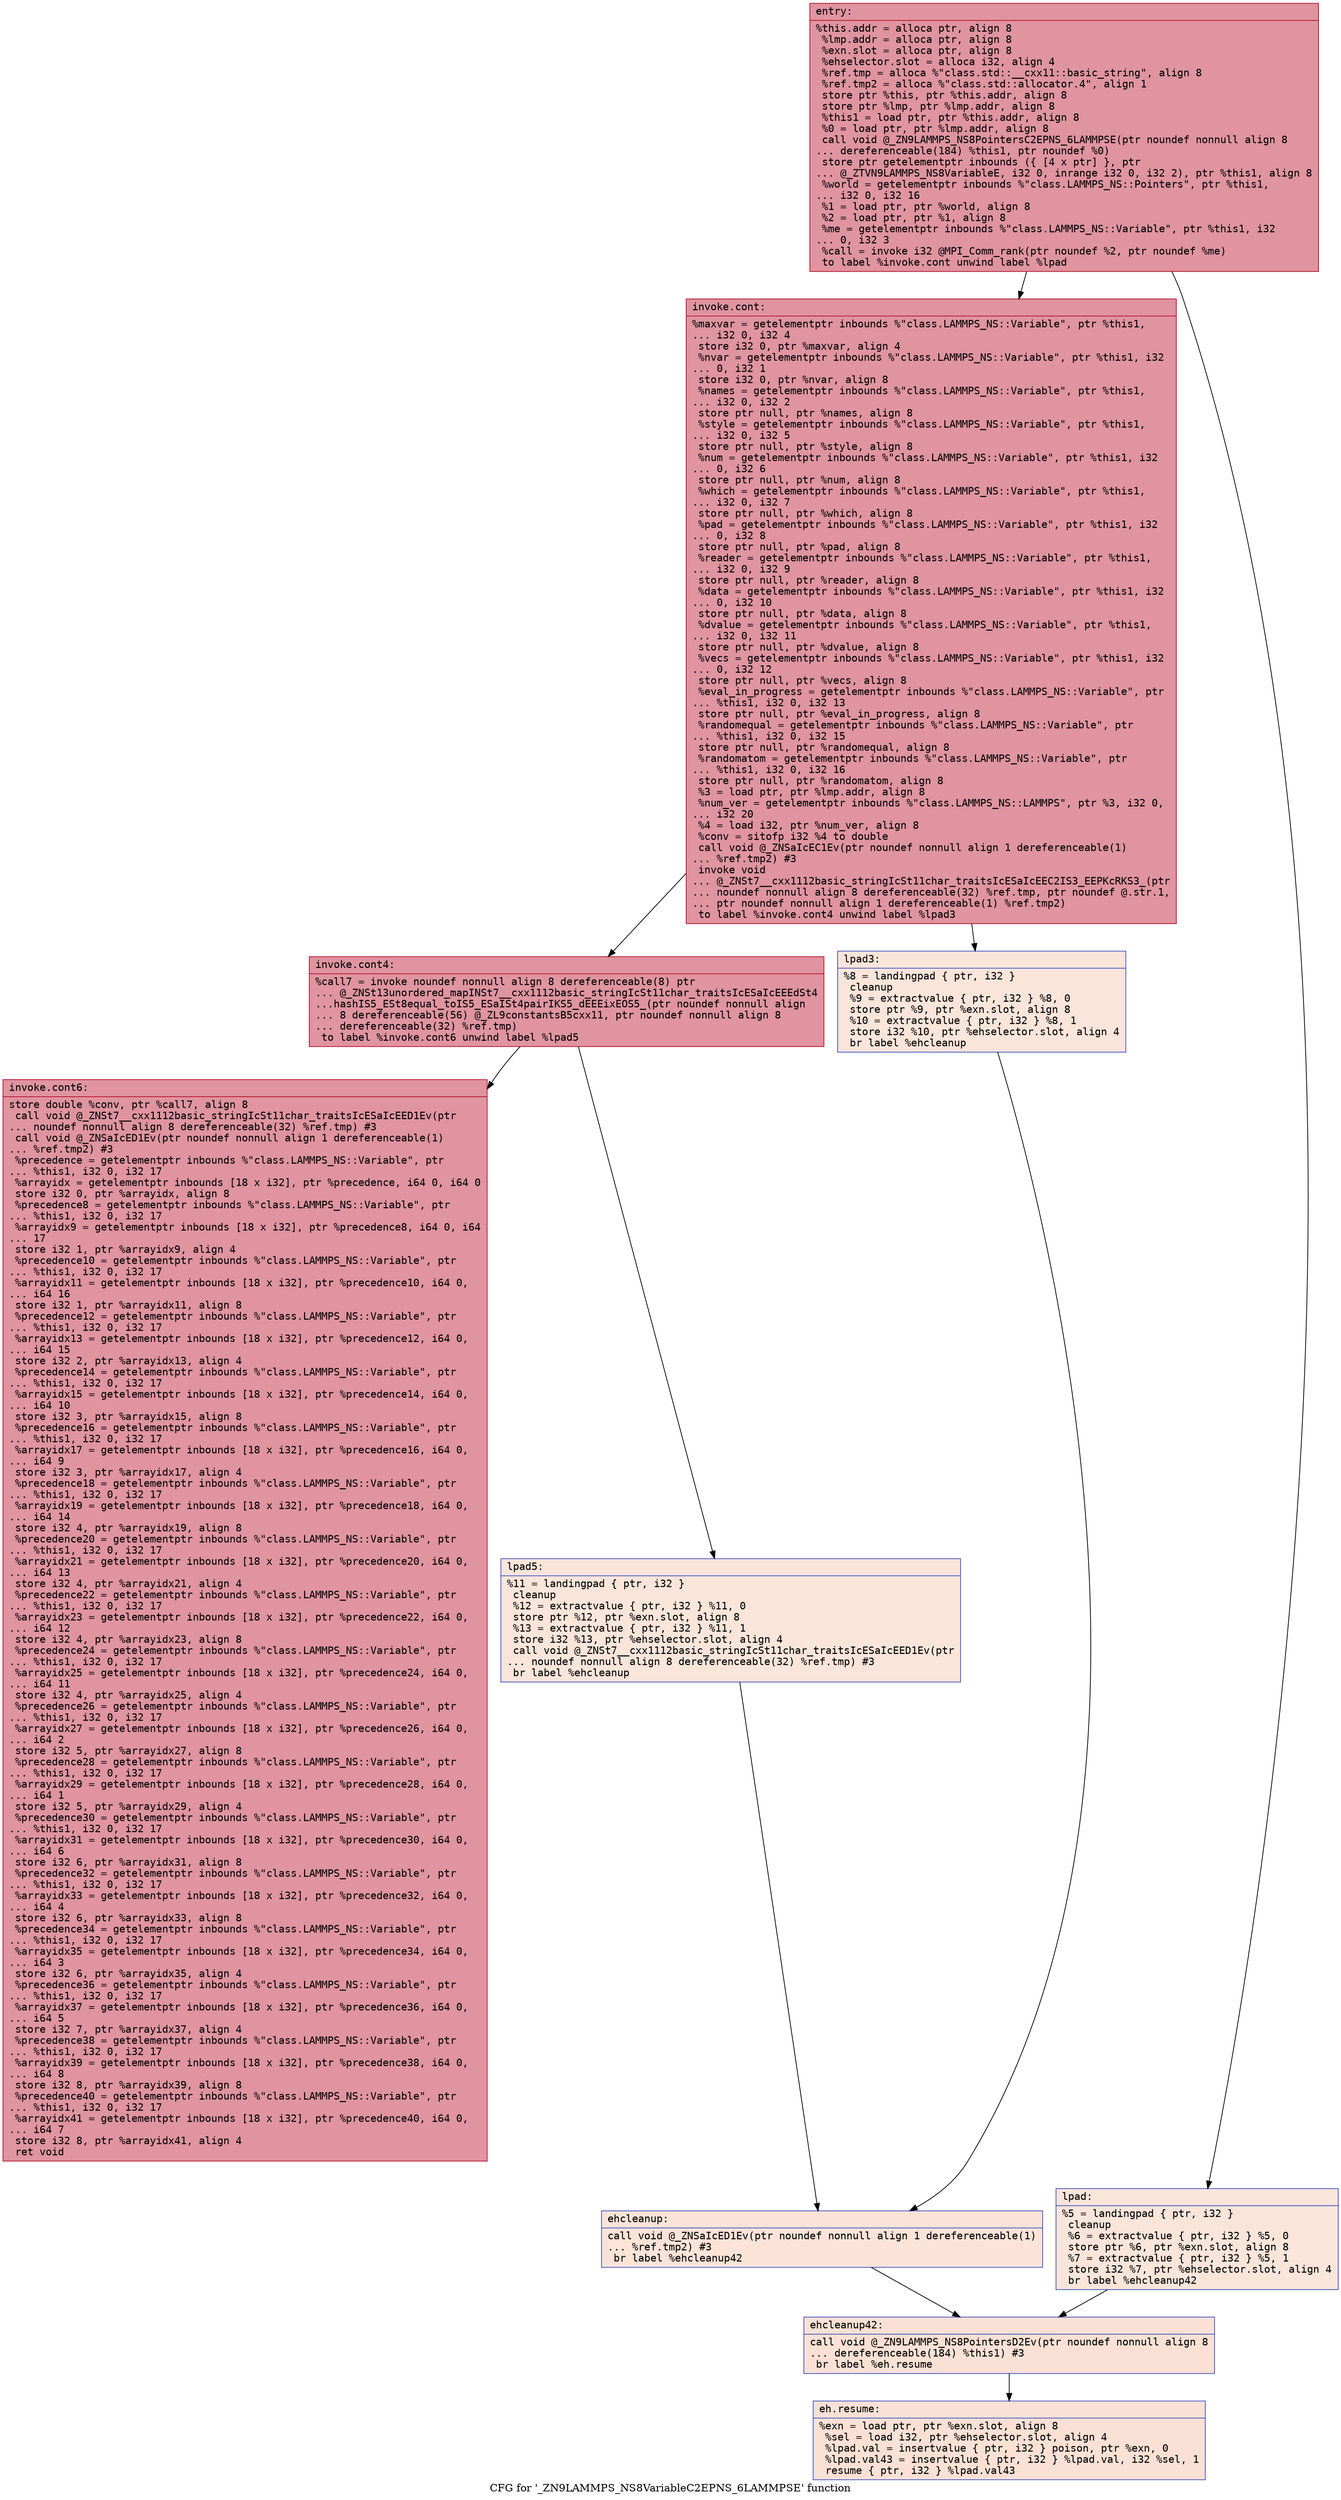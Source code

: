 digraph "CFG for '_ZN9LAMMPS_NS8VariableC2EPNS_6LAMMPSE' function" {
	label="CFG for '_ZN9LAMMPS_NS8VariableC2EPNS_6LAMMPSE' function";

	Node0x556bfe1215e0 [shape=record,color="#b70d28ff", style=filled, fillcolor="#b70d2870" fontname="Courier",label="{entry:\l|  %this.addr = alloca ptr, align 8\l  %lmp.addr = alloca ptr, align 8\l  %exn.slot = alloca ptr, align 8\l  %ehselector.slot = alloca i32, align 4\l  %ref.tmp = alloca %\"class.std::__cxx11::basic_string\", align 8\l  %ref.tmp2 = alloca %\"class.std::allocator.4\", align 1\l  store ptr %this, ptr %this.addr, align 8\l  store ptr %lmp, ptr %lmp.addr, align 8\l  %this1 = load ptr, ptr %this.addr, align 8\l  %0 = load ptr, ptr %lmp.addr, align 8\l  call void @_ZN9LAMMPS_NS8PointersC2EPNS_6LAMMPSE(ptr noundef nonnull align 8\l... dereferenceable(184) %this1, ptr noundef %0)\l  store ptr getelementptr inbounds (\{ [4 x ptr] \}, ptr\l... @_ZTVN9LAMMPS_NS8VariableE, i32 0, inrange i32 0, i32 2), ptr %this1, align 8\l  %world = getelementptr inbounds %\"class.LAMMPS_NS::Pointers\", ptr %this1,\l... i32 0, i32 16\l  %1 = load ptr, ptr %world, align 8\l  %2 = load ptr, ptr %1, align 8\l  %me = getelementptr inbounds %\"class.LAMMPS_NS::Variable\", ptr %this1, i32\l... 0, i32 3\l  %call = invoke i32 @MPI_Comm_rank(ptr noundef %2, ptr noundef %me)\l          to label %invoke.cont unwind label %lpad\l}"];
	Node0x556bfe1215e0 -> Node0x556bfe1220a0[tooltip="entry -> invoke.cont\nProbability 100.00%" ];
	Node0x556bfe1215e0 -> Node0x556bfe1214c0[tooltip="entry -> lpad\nProbability 0.00%" ];
	Node0x556bfe1220a0 [shape=record,color="#b70d28ff", style=filled, fillcolor="#b70d2870" fontname="Courier",label="{invoke.cont:\l|  %maxvar = getelementptr inbounds %\"class.LAMMPS_NS::Variable\", ptr %this1,\l... i32 0, i32 4\l  store i32 0, ptr %maxvar, align 4\l  %nvar = getelementptr inbounds %\"class.LAMMPS_NS::Variable\", ptr %this1, i32\l... 0, i32 1\l  store i32 0, ptr %nvar, align 8\l  %names = getelementptr inbounds %\"class.LAMMPS_NS::Variable\", ptr %this1,\l... i32 0, i32 2\l  store ptr null, ptr %names, align 8\l  %style = getelementptr inbounds %\"class.LAMMPS_NS::Variable\", ptr %this1,\l... i32 0, i32 5\l  store ptr null, ptr %style, align 8\l  %num = getelementptr inbounds %\"class.LAMMPS_NS::Variable\", ptr %this1, i32\l... 0, i32 6\l  store ptr null, ptr %num, align 8\l  %which = getelementptr inbounds %\"class.LAMMPS_NS::Variable\", ptr %this1,\l... i32 0, i32 7\l  store ptr null, ptr %which, align 8\l  %pad = getelementptr inbounds %\"class.LAMMPS_NS::Variable\", ptr %this1, i32\l... 0, i32 8\l  store ptr null, ptr %pad, align 8\l  %reader = getelementptr inbounds %\"class.LAMMPS_NS::Variable\", ptr %this1,\l... i32 0, i32 9\l  store ptr null, ptr %reader, align 8\l  %data = getelementptr inbounds %\"class.LAMMPS_NS::Variable\", ptr %this1, i32\l... 0, i32 10\l  store ptr null, ptr %data, align 8\l  %dvalue = getelementptr inbounds %\"class.LAMMPS_NS::Variable\", ptr %this1,\l... i32 0, i32 11\l  store ptr null, ptr %dvalue, align 8\l  %vecs = getelementptr inbounds %\"class.LAMMPS_NS::Variable\", ptr %this1, i32\l... 0, i32 12\l  store ptr null, ptr %vecs, align 8\l  %eval_in_progress = getelementptr inbounds %\"class.LAMMPS_NS::Variable\", ptr\l... %this1, i32 0, i32 13\l  store ptr null, ptr %eval_in_progress, align 8\l  %randomequal = getelementptr inbounds %\"class.LAMMPS_NS::Variable\", ptr\l... %this1, i32 0, i32 15\l  store ptr null, ptr %randomequal, align 8\l  %randomatom = getelementptr inbounds %\"class.LAMMPS_NS::Variable\", ptr\l... %this1, i32 0, i32 16\l  store ptr null, ptr %randomatom, align 8\l  %3 = load ptr, ptr %lmp.addr, align 8\l  %num_ver = getelementptr inbounds %\"class.LAMMPS_NS::LAMMPS\", ptr %3, i32 0,\l... i32 20\l  %4 = load i32, ptr %num_ver, align 8\l  %conv = sitofp i32 %4 to double\l  call void @_ZNSaIcEC1Ev(ptr noundef nonnull align 1 dereferenceable(1)\l... %ref.tmp2) #3\l  invoke void\l... @_ZNSt7__cxx1112basic_stringIcSt11char_traitsIcESaIcEEC2IS3_EEPKcRKS3_(ptr\l... noundef nonnull align 8 dereferenceable(32) %ref.tmp, ptr noundef @.str.1,\l... ptr noundef nonnull align 1 dereferenceable(1) %ref.tmp2)\l          to label %invoke.cont4 unwind label %lpad3\l}"];
	Node0x556bfe1220a0 -> Node0x556bfe1243c0[tooltip="invoke.cont -> invoke.cont4\nProbability 100.00%" ];
	Node0x556bfe1220a0 -> Node0x556bfe124440[tooltip="invoke.cont -> lpad3\nProbability 0.00%" ];
	Node0x556bfe1243c0 [shape=record,color="#b70d28ff", style=filled, fillcolor="#b70d2870" fontname="Courier",label="{invoke.cont4:\l|  %call7 = invoke noundef nonnull align 8 dereferenceable(8) ptr\l... @_ZNSt13unordered_mapINSt7__cxx1112basic_stringIcSt11char_traitsIcESaIcEEEdSt4\l...hashIS5_ESt8equal_toIS5_ESaISt4pairIKS5_dEEEixEOS5_(ptr noundef nonnull align\l... 8 dereferenceable(56) @_ZL9constantsB5cxx11, ptr noundef nonnull align 8\l... dereferenceable(32) %ref.tmp)\l          to label %invoke.cont6 unwind label %lpad5\l}"];
	Node0x556bfe1243c0 -> Node0x556bfe124370[tooltip="invoke.cont4 -> invoke.cont6\nProbability 100.00%" ];
	Node0x556bfe1243c0 -> Node0x556bfe124640[tooltip="invoke.cont4 -> lpad5\nProbability 0.00%" ];
	Node0x556bfe124370 [shape=record,color="#b70d28ff", style=filled, fillcolor="#b70d2870" fontname="Courier",label="{invoke.cont6:\l|  store double %conv, ptr %call7, align 8\l  call void @_ZNSt7__cxx1112basic_stringIcSt11char_traitsIcESaIcEED1Ev(ptr\l... noundef nonnull align 8 dereferenceable(32) %ref.tmp) #3\l  call void @_ZNSaIcED1Ev(ptr noundef nonnull align 1 dereferenceable(1)\l... %ref.tmp2) #3\l  %precedence = getelementptr inbounds %\"class.LAMMPS_NS::Variable\", ptr\l... %this1, i32 0, i32 17\l  %arrayidx = getelementptr inbounds [18 x i32], ptr %precedence, i64 0, i64 0\l  store i32 0, ptr %arrayidx, align 8\l  %precedence8 = getelementptr inbounds %\"class.LAMMPS_NS::Variable\", ptr\l... %this1, i32 0, i32 17\l  %arrayidx9 = getelementptr inbounds [18 x i32], ptr %precedence8, i64 0, i64\l... 17\l  store i32 1, ptr %arrayidx9, align 4\l  %precedence10 = getelementptr inbounds %\"class.LAMMPS_NS::Variable\", ptr\l... %this1, i32 0, i32 17\l  %arrayidx11 = getelementptr inbounds [18 x i32], ptr %precedence10, i64 0,\l... i64 16\l  store i32 1, ptr %arrayidx11, align 8\l  %precedence12 = getelementptr inbounds %\"class.LAMMPS_NS::Variable\", ptr\l... %this1, i32 0, i32 17\l  %arrayidx13 = getelementptr inbounds [18 x i32], ptr %precedence12, i64 0,\l... i64 15\l  store i32 2, ptr %arrayidx13, align 4\l  %precedence14 = getelementptr inbounds %\"class.LAMMPS_NS::Variable\", ptr\l... %this1, i32 0, i32 17\l  %arrayidx15 = getelementptr inbounds [18 x i32], ptr %precedence14, i64 0,\l... i64 10\l  store i32 3, ptr %arrayidx15, align 8\l  %precedence16 = getelementptr inbounds %\"class.LAMMPS_NS::Variable\", ptr\l... %this1, i32 0, i32 17\l  %arrayidx17 = getelementptr inbounds [18 x i32], ptr %precedence16, i64 0,\l... i64 9\l  store i32 3, ptr %arrayidx17, align 4\l  %precedence18 = getelementptr inbounds %\"class.LAMMPS_NS::Variable\", ptr\l... %this1, i32 0, i32 17\l  %arrayidx19 = getelementptr inbounds [18 x i32], ptr %precedence18, i64 0,\l... i64 14\l  store i32 4, ptr %arrayidx19, align 8\l  %precedence20 = getelementptr inbounds %\"class.LAMMPS_NS::Variable\", ptr\l... %this1, i32 0, i32 17\l  %arrayidx21 = getelementptr inbounds [18 x i32], ptr %precedence20, i64 0,\l... i64 13\l  store i32 4, ptr %arrayidx21, align 4\l  %precedence22 = getelementptr inbounds %\"class.LAMMPS_NS::Variable\", ptr\l... %this1, i32 0, i32 17\l  %arrayidx23 = getelementptr inbounds [18 x i32], ptr %precedence22, i64 0,\l... i64 12\l  store i32 4, ptr %arrayidx23, align 8\l  %precedence24 = getelementptr inbounds %\"class.LAMMPS_NS::Variable\", ptr\l... %this1, i32 0, i32 17\l  %arrayidx25 = getelementptr inbounds [18 x i32], ptr %precedence24, i64 0,\l... i64 11\l  store i32 4, ptr %arrayidx25, align 4\l  %precedence26 = getelementptr inbounds %\"class.LAMMPS_NS::Variable\", ptr\l... %this1, i32 0, i32 17\l  %arrayidx27 = getelementptr inbounds [18 x i32], ptr %precedence26, i64 0,\l... i64 2\l  store i32 5, ptr %arrayidx27, align 8\l  %precedence28 = getelementptr inbounds %\"class.LAMMPS_NS::Variable\", ptr\l... %this1, i32 0, i32 17\l  %arrayidx29 = getelementptr inbounds [18 x i32], ptr %precedence28, i64 0,\l... i64 1\l  store i32 5, ptr %arrayidx29, align 4\l  %precedence30 = getelementptr inbounds %\"class.LAMMPS_NS::Variable\", ptr\l... %this1, i32 0, i32 17\l  %arrayidx31 = getelementptr inbounds [18 x i32], ptr %precedence30, i64 0,\l... i64 6\l  store i32 6, ptr %arrayidx31, align 8\l  %precedence32 = getelementptr inbounds %\"class.LAMMPS_NS::Variable\", ptr\l... %this1, i32 0, i32 17\l  %arrayidx33 = getelementptr inbounds [18 x i32], ptr %precedence32, i64 0,\l... i64 4\l  store i32 6, ptr %arrayidx33, align 8\l  %precedence34 = getelementptr inbounds %\"class.LAMMPS_NS::Variable\", ptr\l... %this1, i32 0, i32 17\l  %arrayidx35 = getelementptr inbounds [18 x i32], ptr %precedence34, i64 0,\l... i64 3\l  store i32 6, ptr %arrayidx35, align 4\l  %precedence36 = getelementptr inbounds %\"class.LAMMPS_NS::Variable\", ptr\l... %this1, i32 0, i32 17\l  %arrayidx37 = getelementptr inbounds [18 x i32], ptr %precedence36, i64 0,\l... i64 5\l  store i32 7, ptr %arrayidx37, align 4\l  %precedence38 = getelementptr inbounds %\"class.LAMMPS_NS::Variable\", ptr\l... %this1, i32 0, i32 17\l  %arrayidx39 = getelementptr inbounds [18 x i32], ptr %precedence38, i64 0,\l... i64 8\l  store i32 8, ptr %arrayidx39, align 8\l  %precedence40 = getelementptr inbounds %\"class.LAMMPS_NS::Variable\", ptr\l... %this1, i32 0, i32 17\l  %arrayidx41 = getelementptr inbounds [18 x i32], ptr %precedence40, i64 0,\l... i64 7\l  store i32 8, ptr %arrayidx41, align 4\l  ret void\l}"];
	Node0x556bfe1214c0 [shape=record,color="#3d50c3ff", style=filled, fillcolor="#f4c5ad70" fontname="Courier",label="{lpad:\l|  %5 = landingpad \{ ptr, i32 \}\l          cleanup\l  %6 = extractvalue \{ ptr, i32 \} %5, 0\l  store ptr %6, ptr %exn.slot, align 8\l  %7 = extractvalue \{ ptr, i32 \} %5, 1\l  store i32 %7, ptr %ehselector.slot, align 4\l  br label %ehcleanup42\l}"];
	Node0x556bfe1214c0 -> Node0x556bfe128130[tooltip="lpad -> ehcleanup42\nProbability 100.00%" ];
	Node0x556bfe124440 [shape=record,color="#3d50c3ff", style=filled, fillcolor="#f4c5ad70" fontname="Courier",label="{lpad3:\l|  %8 = landingpad \{ ptr, i32 \}\l          cleanup\l  %9 = extractvalue \{ ptr, i32 \} %8, 0\l  store ptr %9, ptr %exn.slot, align 8\l  %10 = extractvalue \{ ptr, i32 \} %8, 1\l  store i32 %10, ptr %ehselector.slot, align 4\l  br label %ehcleanup\l}"];
	Node0x556bfe124440 -> Node0x556bfe128490[tooltip="lpad3 -> ehcleanup\nProbability 100.00%" ];
	Node0x556bfe124640 [shape=record,color="#3d50c3ff", style=filled, fillcolor="#f4c5ad70" fontname="Courier",label="{lpad5:\l|  %11 = landingpad \{ ptr, i32 \}\l          cleanup\l  %12 = extractvalue \{ ptr, i32 \} %11, 0\l  store ptr %12, ptr %exn.slot, align 8\l  %13 = extractvalue \{ ptr, i32 \} %11, 1\l  store i32 %13, ptr %ehselector.slot, align 4\l  call void @_ZNSt7__cxx1112basic_stringIcSt11char_traitsIcESaIcEED1Ev(ptr\l... noundef nonnull align 8 dereferenceable(32) %ref.tmp) #3\l  br label %ehcleanup\l}"];
	Node0x556bfe124640 -> Node0x556bfe128490[tooltip="lpad5 -> ehcleanup\nProbability 100.00%" ];
	Node0x556bfe128490 [shape=record,color="#3d50c3ff", style=filled, fillcolor="#f6bfa670" fontname="Courier",label="{ehcleanup:\l|  call void @_ZNSaIcED1Ev(ptr noundef nonnull align 1 dereferenceable(1)\l... %ref.tmp2) #3\l  br label %ehcleanup42\l}"];
	Node0x556bfe128490 -> Node0x556bfe128130[tooltip="ehcleanup -> ehcleanup42\nProbability 100.00%" ];
	Node0x556bfe128130 [shape=record,color="#3d50c3ff", style=filled, fillcolor="#f7bca170" fontname="Courier",label="{ehcleanup42:\l|  call void @_ZN9LAMMPS_NS8PointersD2Ev(ptr noundef nonnull align 8\l... dereferenceable(184) %this1) #3\l  br label %eh.resume\l}"];
	Node0x556bfe128130 -> Node0x556bfe128cc0[tooltip="ehcleanup42 -> eh.resume\nProbability 100.00%" ];
	Node0x556bfe128cc0 [shape=record,color="#3d50c3ff", style=filled, fillcolor="#f7bca170" fontname="Courier",label="{eh.resume:\l|  %exn = load ptr, ptr %exn.slot, align 8\l  %sel = load i32, ptr %ehselector.slot, align 4\l  %lpad.val = insertvalue \{ ptr, i32 \} poison, ptr %exn, 0\l  %lpad.val43 = insertvalue \{ ptr, i32 \} %lpad.val, i32 %sel, 1\l  resume \{ ptr, i32 \} %lpad.val43\l}"];
}
